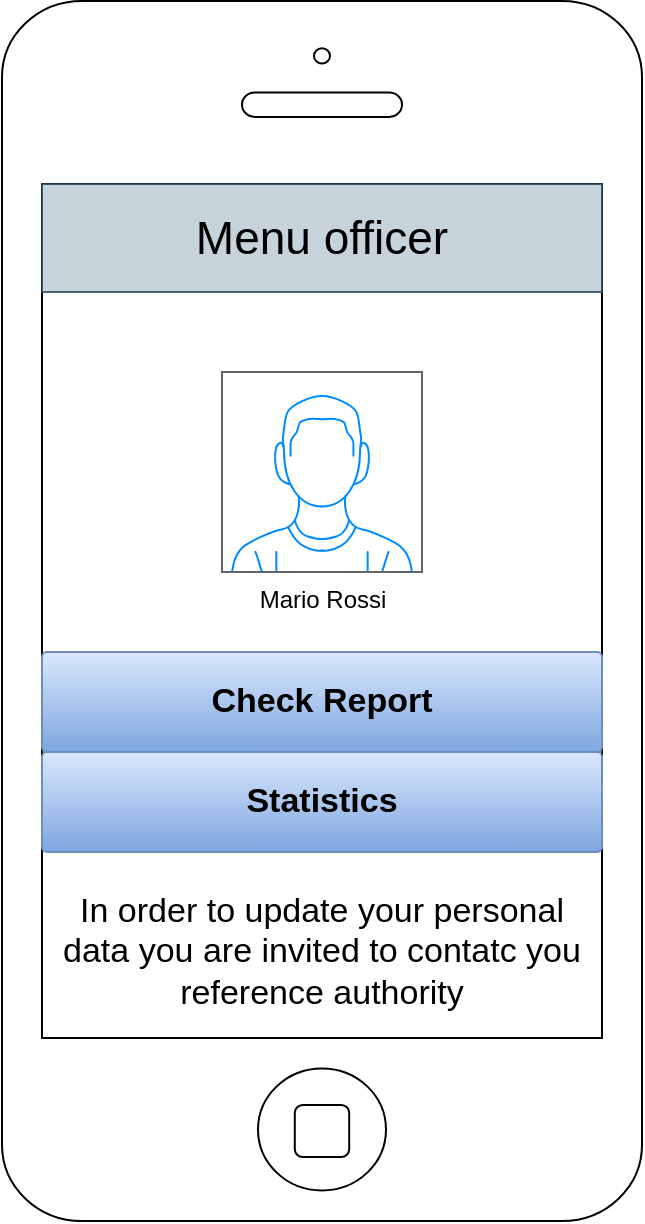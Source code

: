 <mxfile version="12.1.5" type="device" pages="1"><diagram id="9A_WMLsam9mDan9zznJi" name="Page-1"><mxGraphModel dx="1102" dy="622" grid="1" gridSize="10" guides="1" tooltips="1" connect="1" arrows="1" fold="1" page="1" pageScale="1" pageWidth="1169" pageHeight="827" math="0" shadow="0"><root><mxCell id="0"/><mxCell id="1" parent="0"/><mxCell id="2D2owbfq9zRsvwBRL95P-1" value="" style="html=1;verticalLabelPosition=bottom;labelBackgroundColor=#ffffff;verticalAlign=top;shadow=0;dashed=0;strokeWidth=1;shape=mxgraph.ios7.misc.iphone;gradientColor=none;fillColor=#FFFFFF;" parent="1" vertex="1"><mxGeometry x="330" y="24.5" width="320" height="610" as="geometry"/></mxCell><mxCell id="2D2owbfq9zRsvwBRL95P-33" value="Menu officer" style="text;html=1;align=center;verticalAlign=middle;whiteSpace=wrap;rounded=0;fontSize=23;opacity=80;fillColor=#bac8d3;strokeColor=#23445d;" parent="1" vertex="1"><mxGeometry x="350" y="116" width="280" height="54" as="geometry"/></mxCell><mxCell id="h1oR9IeFFi3iSYMRWBOs-9" value="Mario Rossi" style="verticalLabelPosition=bottom;shadow=0;dashed=0;align=center;html=1;verticalAlign=top;strokeWidth=1;shape=mxgraph.mockup.containers.userMale;strokeColor=#666666;strokeColor2=#008cff;fillColor=#ffffff;" parent="1" vertex="1"><mxGeometry x="440" y="210" width="100" height="100" as="geometry"/></mxCell><mxCell id="h1oR9IeFFi3iSYMRWBOs-10" value="&lt;font style=&quot;font-size: 17px&quot;&gt;In order to update your personal data you are invited to contatc you reference authority&lt;/font&gt;" style="text;html=1;strokeColor=none;fillColor=none;align=center;verticalAlign=middle;whiteSpace=wrap;rounded=0;shadow=0;" parent="1" vertex="1"><mxGeometry x="350" y="470" width="280" height="60" as="geometry"/></mxCell><mxCell id="h1oR9IeFFi3iSYMRWBOs-11" value="&lt;font style=&quot;font-size: 17px&quot;&gt;&lt;b&gt;Check Report&lt;/b&gt;&lt;/font&gt;" style="strokeWidth=1;html=1;shadow=0;dashed=0;shape=mxgraph.ios.iTextInput;strokeColor=#6c8ebf;buttonText=;fontSize=8;fillColor=#dae8fc;whiteSpace=wrap;align=center;gradientColor=#7ea6e0;" parent="1" vertex="1"><mxGeometry x="350" y="350" width="280" height="50" as="geometry"/></mxCell><mxCell id="h1oR9IeFFi3iSYMRWBOs-13" value="&lt;b&gt;&lt;font style=&quot;font-size: 17px&quot;&gt;Statistics&lt;/font&gt;&lt;/b&gt;" style="strokeWidth=1;html=1;shadow=0;dashed=0;shape=mxgraph.ios.iTextInput;strokeColor=#6c8ebf;buttonText=;fontSize=8;fillColor=#dae8fc;whiteSpace=wrap;align=center;gradientColor=#7ea6e0;" parent="1" vertex="1"><mxGeometry x="350" y="400" width="280" height="50" as="geometry"/></mxCell></root></mxGraphModel></diagram></mxfile>